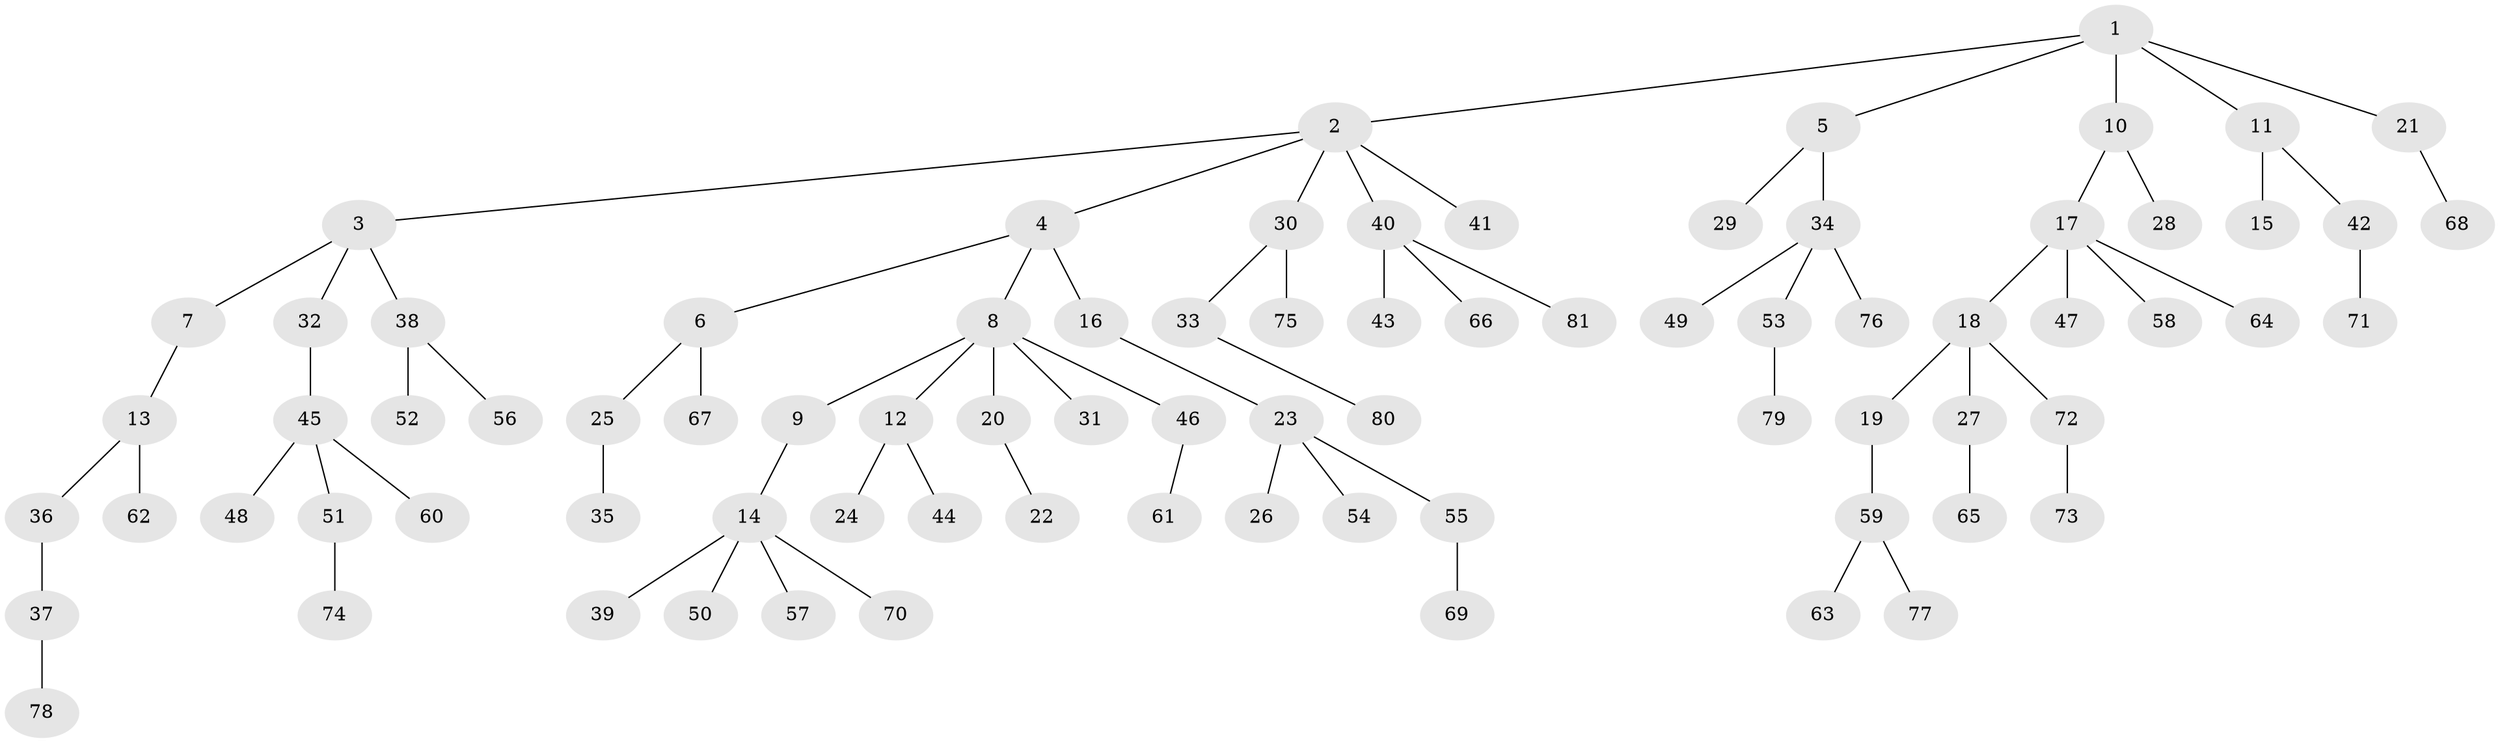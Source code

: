 // Generated by graph-tools (version 1.1) at 2025/15/03/09/25 04:15:33]
// undirected, 81 vertices, 80 edges
graph export_dot {
graph [start="1"]
  node [color=gray90,style=filled];
  1;
  2;
  3;
  4;
  5;
  6;
  7;
  8;
  9;
  10;
  11;
  12;
  13;
  14;
  15;
  16;
  17;
  18;
  19;
  20;
  21;
  22;
  23;
  24;
  25;
  26;
  27;
  28;
  29;
  30;
  31;
  32;
  33;
  34;
  35;
  36;
  37;
  38;
  39;
  40;
  41;
  42;
  43;
  44;
  45;
  46;
  47;
  48;
  49;
  50;
  51;
  52;
  53;
  54;
  55;
  56;
  57;
  58;
  59;
  60;
  61;
  62;
  63;
  64;
  65;
  66;
  67;
  68;
  69;
  70;
  71;
  72;
  73;
  74;
  75;
  76;
  77;
  78;
  79;
  80;
  81;
  1 -- 2;
  1 -- 5;
  1 -- 10;
  1 -- 11;
  1 -- 21;
  2 -- 3;
  2 -- 4;
  2 -- 30;
  2 -- 40;
  2 -- 41;
  3 -- 7;
  3 -- 32;
  3 -- 38;
  4 -- 6;
  4 -- 8;
  4 -- 16;
  5 -- 29;
  5 -- 34;
  6 -- 25;
  6 -- 67;
  7 -- 13;
  8 -- 9;
  8 -- 12;
  8 -- 20;
  8 -- 31;
  8 -- 46;
  9 -- 14;
  10 -- 17;
  10 -- 28;
  11 -- 15;
  11 -- 42;
  12 -- 24;
  12 -- 44;
  13 -- 36;
  13 -- 62;
  14 -- 39;
  14 -- 50;
  14 -- 57;
  14 -- 70;
  16 -- 23;
  17 -- 18;
  17 -- 47;
  17 -- 58;
  17 -- 64;
  18 -- 19;
  18 -- 27;
  18 -- 72;
  19 -- 59;
  20 -- 22;
  21 -- 68;
  23 -- 26;
  23 -- 54;
  23 -- 55;
  25 -- 35;
  27 -- 65;
  30 -- 33;
  30 -- 75;
  32 -- 45;
  33 -- 80;
  34 -- 49;
  34 -- 53;
  34 -- 76;
  36 -- 37;
  37 -- 78;
  38 -- 52;
  38 -- 56;
  40 -- 43;
  40 -- 66;
  40 -- 81;
  42 -- 71;
  45 -- 48;
  45 -- 51;
  45 -- 60;
  46 -- 61;
  51 -- 74;
  53 -- 79;
  55 -- 69;
  59 -- 63;
  59 -- 77;
  72 -- 73;
}
